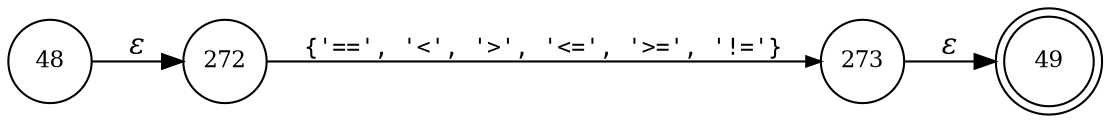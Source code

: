 digraph ATN {
rankdir=LR;
s49[fontsize=11, label="49", shape=doublecircle, fixedsize=true, width=.6];
s48[fontsize=11,label="48", shape=circle, fixedsize=true, width=.55, peripheries=1];
s272[fontsize=11,label="272", shape=circle, fixedsize=true, width=.55, peripheries=1];
s273[fontsize=11,label="273", shape=circle, fixedsize=true, width=.55, peripheries=1];
s48 -> s272 [fontname="Times-Italic", label="&epsilon;"];
s272 -> s273 [fontsize=11, fontname="Courier", arrowsize=.7, label = "{'==', '<', '>', '<=', '>=', '!='}", arrowhead = normal];
s273 -> s49 [fontname="Times-Italic", label="&epsilon;"];
}